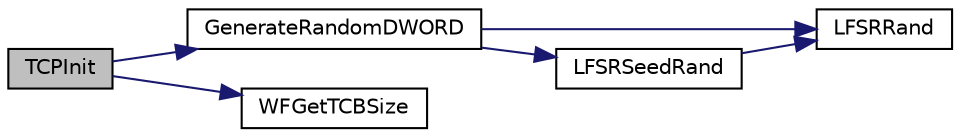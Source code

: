 digraph "TCPInit"
{
  edge [fontname="Helvetica",fontsize="10",labelfontname="Helvetica",labelfontsize="10"];
  node [fontname="Helvetica",fontsize="10",shape=record];
  rankdir="LR";
  Node1 [label="TCPInit",height=0.2,width=0.4,color="black", fillcolor="grey75", style="filled", fontcolor="black"];
  Node1 -> Node2 [color="midnightblue",fontsize="10",style="solid"];
  Node2 [label="GenerateRandomDWORD",height=0.2,width=0.4,color="black", fillcolor="white", style="filled",URL="$_helpers_8h.html#ab9a87e9fa459e39748e35e7b700077ed"];
  Node2 -> Node3 [color="midnightblue",fontsize="10",style="solid"];
  Node3 [label="LFSRRand",height=0.2,width=0.4,color="black", fillcolor="white", style="filled",URL="$_helpers_8c.html#aa96b3af9ccf2d7d2a4558708b90981cd"];
  Node2 -> Node4 [color="midnightblue",fontsize="10",style="solid"];
  Node4 [label="LFSRSeedRand",height=0.2,width=0.4,color="black", fillcolor="white", style="filled",URL="$_helpers_8c.html#a4cbb98a43546f70ea01fbf5408e72540"];
  Node4 -> Node3 [color="midnightblue",fontsize="10",style="solid"];
  Node1 -> Node5 [color="midnightblue",fontsize="10",style="solid"];
  Node5 [label="WFGetTCBSize",height=0.2,width=0.4,color="black", fillcolor="white", style="filled",URL="$_t_c_p_8c.html#a33d9392f2c2945d2abd90efcf0327a9a"];
}
